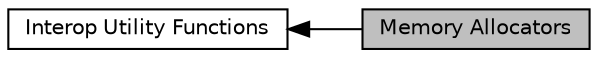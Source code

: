 digraph "Memory Allocators"
{
  edge [fontname="Helvetica",fontsize="10",labelfontname="Helvetica",labelfontsize="10"];
  node [fontname="Helvetica",fontsize="10",shape=record];
  rankdir=LR;
  Node1 [label="Interop Utility Functions",height=0.2,width=0.4,color="black", fillcolor="white", style="filled",URL="$group__InteropFunctions.html"];
  Node0 [label="Memory Allocators",height=0.2,width=0.4,color="black", fillcolor="grey75", style="filled", fontcolor="black"];
  Node1->Node0 [shape=plaintext, dir="back", style="solid"];
}
